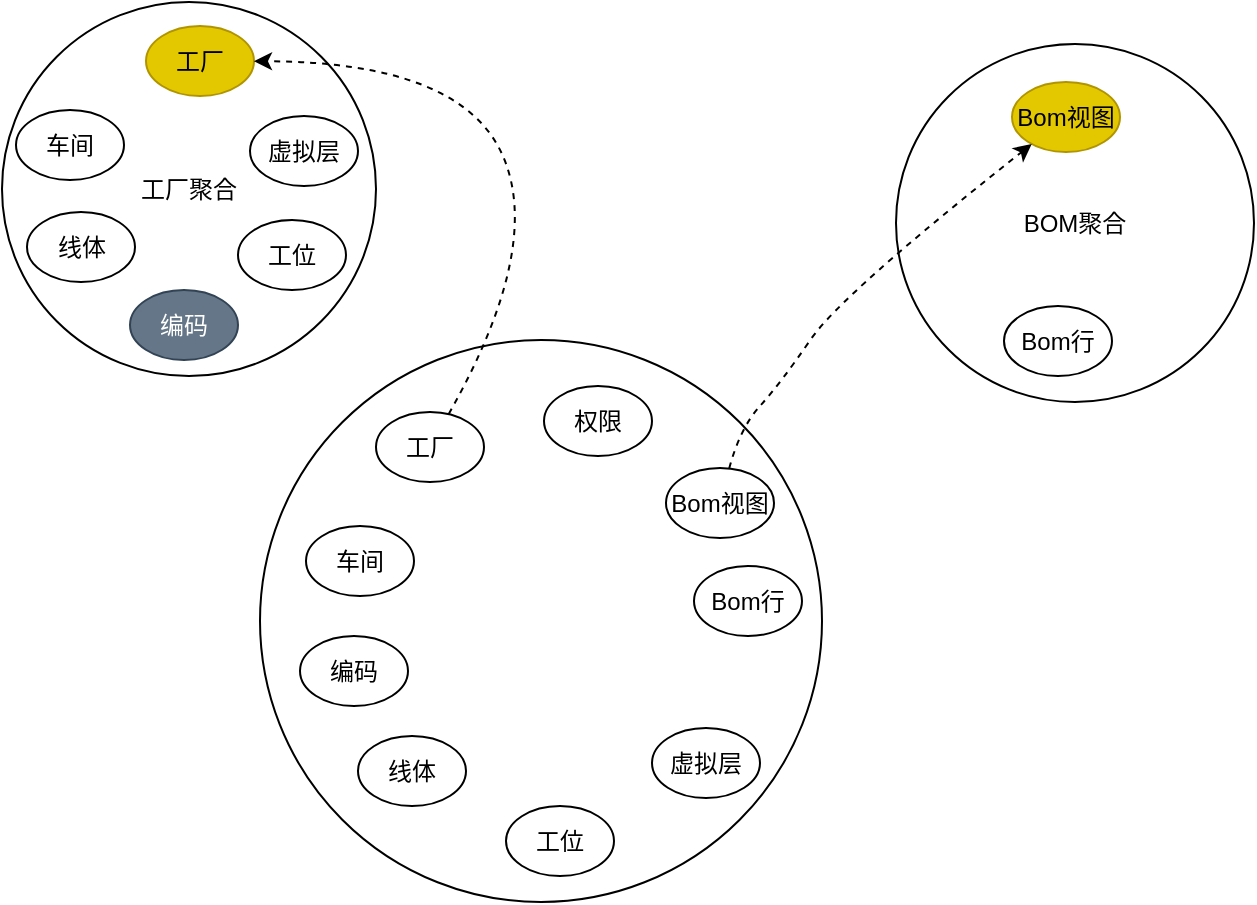 <mxfile version="16.0.3" type="github">
  <diagram id="PN_4SYnfCfw30HVTIPEP" name="Page-1">
    <mxGraphModel dx="1097" dy="714" grid="0" gridSize="10" guides="1" tooltips="1" connect="1" arrows="1" fold="1" page="1" pageScale="1" pageWidth="827" pageHeight="1169" math="0" shadow="0">
      <root>
        <mxCell id="0" />
        <mxCell id="1" parent="0" />
        <mxCell id="tahzQiEkT1HZ4_0T5BOU-1" value="" style="ellipse;whiteSpace=wrap;html=1;aspect=fixed;" vertex="1" parent="1">
          <mxGeometry x="179" y="175" width="281" height="281" as="geometry" />
        </mxCell>
        <mxCell id="tahzQiEkT1HZ4_0T5BOU-2" value="工厂" style="ellipse;whiteSpace=wrap;html=1;" vertex="1" parent="1">
          <mxGeometry x="237" y="211" width="54" height="35" as="geometry" />
        </mxCell>
        <mxCell id="tahzQiEkT1HZ4_0T5BOU-3" value="车间" style="ellipse;whiteSpace=wrap;html=1;" vertex="1" parent="1">
          <mxGeometry x="202" y="268" width="54" height="35" as="geometry" />
        </mxCell>
        <mxCell id="tahzQiEkT1HZ4_0T5BOU-4" value="线体" style="ellipse;whiteSpace=wrap;html=1;" vertex="1" parent="1">
          <mxGeometry x="228" y="373" width="54" height="35" as="geometry" />
        </mxCell>
        <mxCell id="tahzQiEkT1HZ4_0T5BOU-5" value="工位" style="ellipse;whiteSpace=wrap;html=1;" vertex="1" parent="1">
          <mxGeometry x="302" y="408" width="54" height="35" as="geometry" />
        </mxCell>
        <mxCell id="tahzQiEkT1HZ4_0T5BOU-6" value="虚拟层" style="ellipse;whiteSpace=wrap;html=1;" vertex="1" parent="1">
          <mxGeometry x="375" y="369" width="54" height="35" as="geometry" />
        </mxCell>
        <mxCell id="tahzQiEkT1HZ4_0T5BOU-7" value="Bom视图" style="ellipse;whiteSpace=wrap;html=1;" vertex="1" parent="1">
          <mxGeometry x="382" y="239" width="54" height="35" as="geometry" />
        </mxCell>
        <mxCell id="tahzQiEkT1HZ4_0T5BOU-8" value="Bom行" style="ellipse;whiteSpace=wrap;html=1;" vertex="1" parent="1">
          <mxGeometry x="396" y="288" width="54" height="35" as="geometry" />
        </mxCell>
        <mxCell id="tahzQiEkT1HZ4_0T5BOU-10" value="编码" style="ellipse;whiteSpace=wrap;html=1;" vertex="1" parent="1">
          <mxGeometry x="199" y="323" width="54" height="35" as="geometry" />
        </mxCell>
        <mxCell id="tahzQiEkT1HZ4_0T5BOU-12" value="权限" style="ellipse;whiteSpace=wrap;html=1;" vertex="1" parent="1">
          <mxGeometry x="321" y="198" width="54" height="35" as="geometry" />
        </mxCell>
        <mxCell id="tahzQiEkT1HZ4_0T5BOU-17" value="工厂聚合" style="ellipse;whiteSpace=wrap;html=1;aspect=fixed;" vertex="1" parent="1">
          <mxGeometry x="50" y="6" width="187" height="187" as="geometry" />
        </mxCell>
        <mxCell id="tahzQiEkT1HZ4_0T5BOU-18" value="工厂" style="ellipse;whiteSpace=wrap;html=1;fillColor=#e3c800;fontColor=#000000;strokeColor=#B09500;" vertex="1" parent="1">
          <mxGeometry x="122" y="18" width="54" height="35" as="geometry" />
        </mxCell>
        <mxCell id="tahzQiEkT1HZ4_0T5BOU-20" value="车间" style="ellipse;whiteSpace=wrap;html=1;" vertex="1" parent="1">
          <mxGeometry x="57" y="60" width="54" height="35" as="geometry" />
        </mxCell>
        <mxCell id="tahzQiEkT1HZ4_0T5BOU-21" value="线体" style="ellipse;whiteSpace=wrap;html=1;" vertex="1" parent="1">
          <mxGeometry x="62.5" y="111" width="54" height="35" as="geometry" />
        </mxCell>
        <mxCell id="tahzQiEkT1HZ4_0T5BOU-22" value="工位" style="ellipse;whiteSpace=wrap;html=1;" vertex="1" parent="1">
          <mxGeometry x="168" y="115" width="54" height="35" as="geometry" />
        </mxCell>
        <mxCell id="tahzQiEkT1HZ4_0T5BOU-23" value="虚拟层" style="ellipse;whiteSpace=wrap;html=1;" vertex="1" parent="1">
          <mxGeometry x="174" y="63" width="54" height="35" as="geometry" />
        </mxCell>
        <mxCell id="tahzQiEkT1HZ4_0T5BOU-24" value="编码" style="ellipse;whiteSpace=wrap;html=1;fillColor=#647687;strokeColor=#314354;fontColor=#ffffff;" vertex="1" parent="1">
          <mxGeometry x="114" y="150" width="54" height="35" as="geometry" />
        </mxCell>
        <mxCell id="tahzQiEkT1HZ4_0T5BOU-25" value="" style="curved=1;endArrow=classic;html=1;rounded=0;dashed=1;" edge="1" parent="1" source="tahzQiEkT1HZ4_0T5BOU-2" target="tahzQiEkT1HZ4_0T5BOU-18">
          <mxGeometry width="50" height="50" relative="1" as="geometry">
            <mxPoint x="130" y="200" as="sourcePoint" />
            <mxPoint x="180" y="150" as="targetPoint" />
            <Array as="points">
              <mxPoint x="321" y="128" />
              <mxPoint x="279" y="36" />
            </Array>
          </mxGeometry>
        </mxCell>
        <mxCell id="tahzQiEkT1HZ4_0T5BOU-26" value="BOM聚合" style="ellipse;whiteSpace=wrap;html=1;aspect=fixed;" vertex="1" parent="1">
          <mxGeometry x="497" y="27" width="179" height="179" as="geometry" />
        </mxCell>
        <mxCell id="tahzQiEkT1HZ4_0T5BOU-27" value="Bom视图" style="ellipse;whiteSpace=wrap;html=1;fillColor=#e3c800;fontColor=#000000;strokeColor=#B09500;" vertex="1" parent="1">
          <mxGeometry x="555" y="46" width="54" height="35" as="geometry" />
        </mxCell>
        <mxCell id="tahzQiEkT1HZ4_0T5BOU-28" value="Bom行" style="ellipse;whiteSpace=wrap;html=1;" vertex="1" parent="1">
          <mxGeometry x="551" y="158" width="54" height="35" as="geometry" />
        </mxCell>
        <mxCell id="tahzQiEkT1HZ4_0T5BOU-29" value="" style="curved=1;endArrow=classic;html=1;rounded=0;dashed=1;" edge="1" parent="1" source="tahzQiEkT1HZ4_0T5BOU-7" target="tahzQiEkT1HZ4_0T5BOU-27">
          <mxGeometry width="50" height="50" relative="1" as="geometry">
            <mxPoint x="479" y="293" as="sourcePoint" />
            <mxPoint x="529" y="243" as="targetPoint" />
            <Array as="points">
              <mxPoint x="419" y="219" />
              <mxPoint x="439" y="197" />
              <mxPoint x="470" y="152" />
            </Array>
          </mxGeometry>
        </mxCell>
      </root>
    </mxGraphModel>
  </diagram>
</mxfile>
